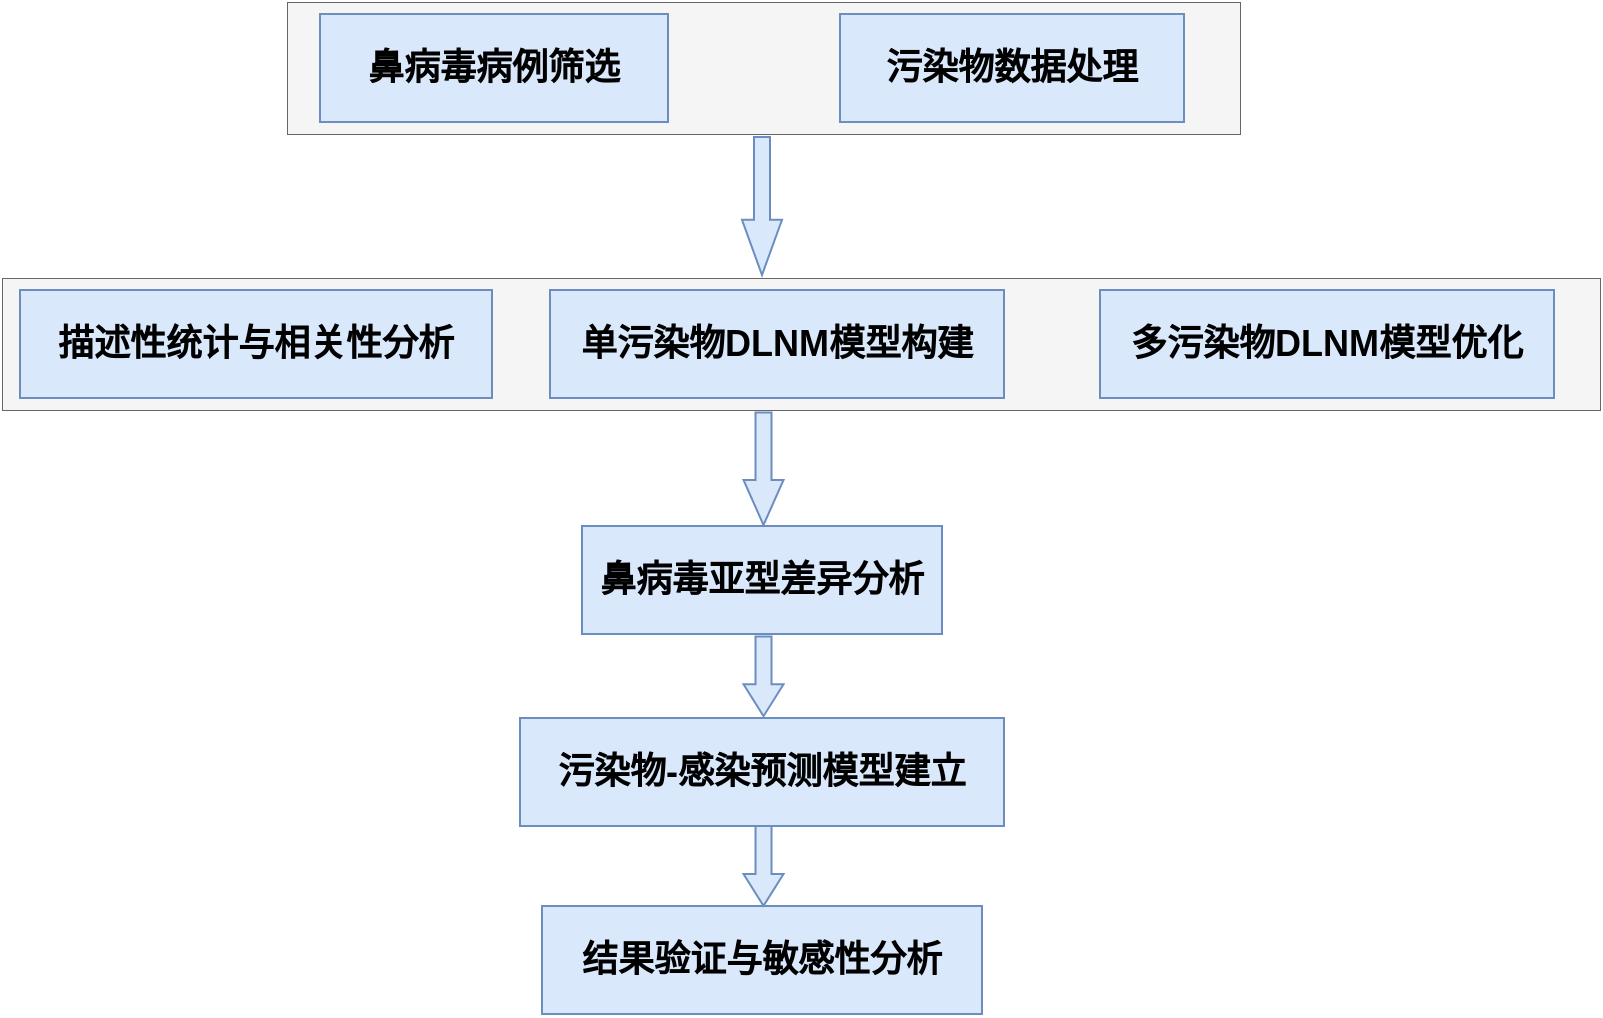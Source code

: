 <mxfile version="26.2.12">
  <diagram name="Page-1" id="OI99oiLmVk2AP9gJwhu6">
    <mxGraphModel dx="1181" dy="644" grid="1" gridSize="10" guides="1" tooltips="1" connect="1" arrows="1" fold="1" page="1" pageScale="1" pageWidth="827" pageHeight="1169" math="0" shadow="0">
      <root>
        <mxCell id="0" />
        <mxCell id="1" parent="0" />
        <mxCell id="9yNOKnyS7ASG2MC91Dju-8" value="" style="rounded=0;whiteSpace=wrap;html=1;fillColor=#f5f5f5;fontColor=#333333;strokeColor=#666666;strokeWidth=0.5;" vertex="1" parent="1">
          <mxGeometry x="21" y="326" width="799" height="66" as="geometry" />
        </mxCell>
        <mxCell id="9yNOKnyS7ASG2MC91Dju-2" value="" style="rounded=0;whiteSpace=wrap;html=1;fillColor=#f5f5f5;fontColor=#333333;strokeColor=#666666;strokeWidth=0.5;" vertex="1" parent="1">
          <mxGeometry x="163.5" y="188" width="476.5" height="66" as="geometry" />
        </mxCell>
        <mxCell id="9q3nwMVUDi4YbfW2KWvW-2" value="鼻病毒病例筛选" style="whiteSpace=wrap;strokeWidth=1;fillColor=#dae8fc;strokeColor=#6c8ebf;fontSize=18;fontStyle=1" parent="1" vertex="1">
          <mxGeometry x="180" y="194" width="174" height="54" as="geometry" />
        </mxCell>
        <mxCell id="9q3nwMVUDi4YbfW2KWvW-3" value="污染物数据处理" style="whiteSpace=wrap;strokeWidth=1;fillColor=#dae8fc;strokeColor=#6c8ebf;fontSize=18;fontStyle=1" parent="1" vertex="1">
          <mxGeometry x="440" y="194" width="172" height="54" as="geometry" />
        </mxCell>
        <mxCell id="9q3nwMVUDi4YbfW2KWvW-4" value="描述性统计与相关性分析" style="whiteSpace=wrap;strokeWidth=1;fillColor=#dae8fc;strokeColor=#6c8ebf;fontSize=18;fontStyle=1" parent="1" vertex="1">
          <mxGeometry x="30" y="332" width="236" height="54" as="geometry" />
        </mxCell>
        <mxCell id="9q3nwMVUDi4YbfW2KWvW-5" value="单污染物DLNM模型构建" style="whiteSpace=wrap;strokeWidth=1;fillColor=#dae8fc;strokeColor=#6c8ebf;fontSize=18;fontStyle=1" parent="1" vertex="1">
          <mxGeometry x="295" y="332" width="227" height="54" as="geometry" />
        </mxCell>
        <mxCell id="9q3nwMVUDi4YbfW2KWvW-6" value="多污染物DLNM模型优化" style="whiteSpace=wrap;strokeWidth=1;fillColor=#dae8fc;strokeColor=#6c8ebf;fontSize=18;fontStyle=1" parent="1" vertex="1">
          <mxGeometry x="570" y="332" width="227" height="54" as="geometry" />
        </mxCell>
        <mxCell id="9q3nwMVUDi4YbfW2KWvW-7" value="鼻病毒亚型差异分析" style="whiteSpace=wrap;strokeWidth=1;fillColor=#dae8fc;strokeColor=#6c8ebf;fontSize=18;fontStyle=1" parent="1" vertex="1">
          <mxGeometry x="311" y="450" width="180" height="54" as="geometry" />
        </mxCell>
        <mxCell id="9q3nwMVUDi4YbfW2KWvW-8" value="污染物-感染预测模型建立" style="whiteSpace=wrap;strokeWidth=1;fillColor=#dae8fc;strokeColor=#6c8ebf;fontSize=18;fontStyle=1" parent="1" vertex="1">
          <mxGeometry x="280" y="546" width="242" height="54" as="geometry" />
        </mxCell>
        <mxCell id="9q3nwMVUDi4YbfW2KWvW-9" value="结果验证与敏感性分析" style="whiteSpace=wrap;strokeWidth=1;fillColor=#dae8fc;strokeColor=#6c8ebf;fontSize=18;fontStyle=1" parent="1" vertex="1">
          <mxGeometry x="291" y="640" width="220" height="54" as="geometry" />
        </mxCell>
        <mxCell id="9yNOKnyS7ASG2MC91Dju-5" value="" style="shape=singleArrow;whiteSpace=wrap;html=1;arrowWidth=0.4;arrowSize=0.4;fontSize=18;fillColor=#dae8fc;strokeColor=#6c8ebf;strokeWidth=1;fontStyle=1;rotation=90;" vertex="1" parent="1">
          <mxGeometry x="366.5" y="280" width="69" height="20" as="geometry" />
        </mxCell>
        <mxCell id="9yNOKnyS7ASG2MC91Dju-9" value="" style="shape=singleArrow;whiteSpace=wrap;html=1;arrowWidth=0.4;arrowSize=0.4;fontSize=18;fillColor=#dae8fc;strokeColor=#6c8ebf;strokeWidth=1;fontStyle=1;rotation=90;" vertex="1" parent="1">
          <mxGeometry x="373.63" y="411.38" width="56.25" height="20" as="geometry" />
        </mxCell>
        <mxCell id="9yNOKnyS7ASG2MC91Dju-10" value="" style="shape=singleArrow;whiteSpace=wrap;html=1;arrowWidth=0.4;arrowSize=0.4;fontSize=18;fillColor=#dae8fc;strokeColor=#6c8ebf;strokeWidth=1;fontStyle=1;rotation=90;" vertex="1" parent="1">
          <mxGeometry x="381.82" y="515.18" width="39.88" height="20" as="geometry" />
        </mxCell>
        <mxCell id="9yNOKnyS7ASG2MC91Dju-11" value="" style="shape=singleArrow;whiteSpace=wrap;html=1;arrowWidth=0.4;arrowSize=0.4;fontSize=18;fillColor=#dae8fc;strokeColor=#6c8ebf;strokeWidth=1;fontStyle=1;rotation=90;" vertex="1" parent="1">
          <mxGeometry x="381.82" y="610" width="39.88" height="20" as="geometry" />
        </mxCell>
      </root>
    </mxGraphModel>
  </diagram>
</mxfile>
